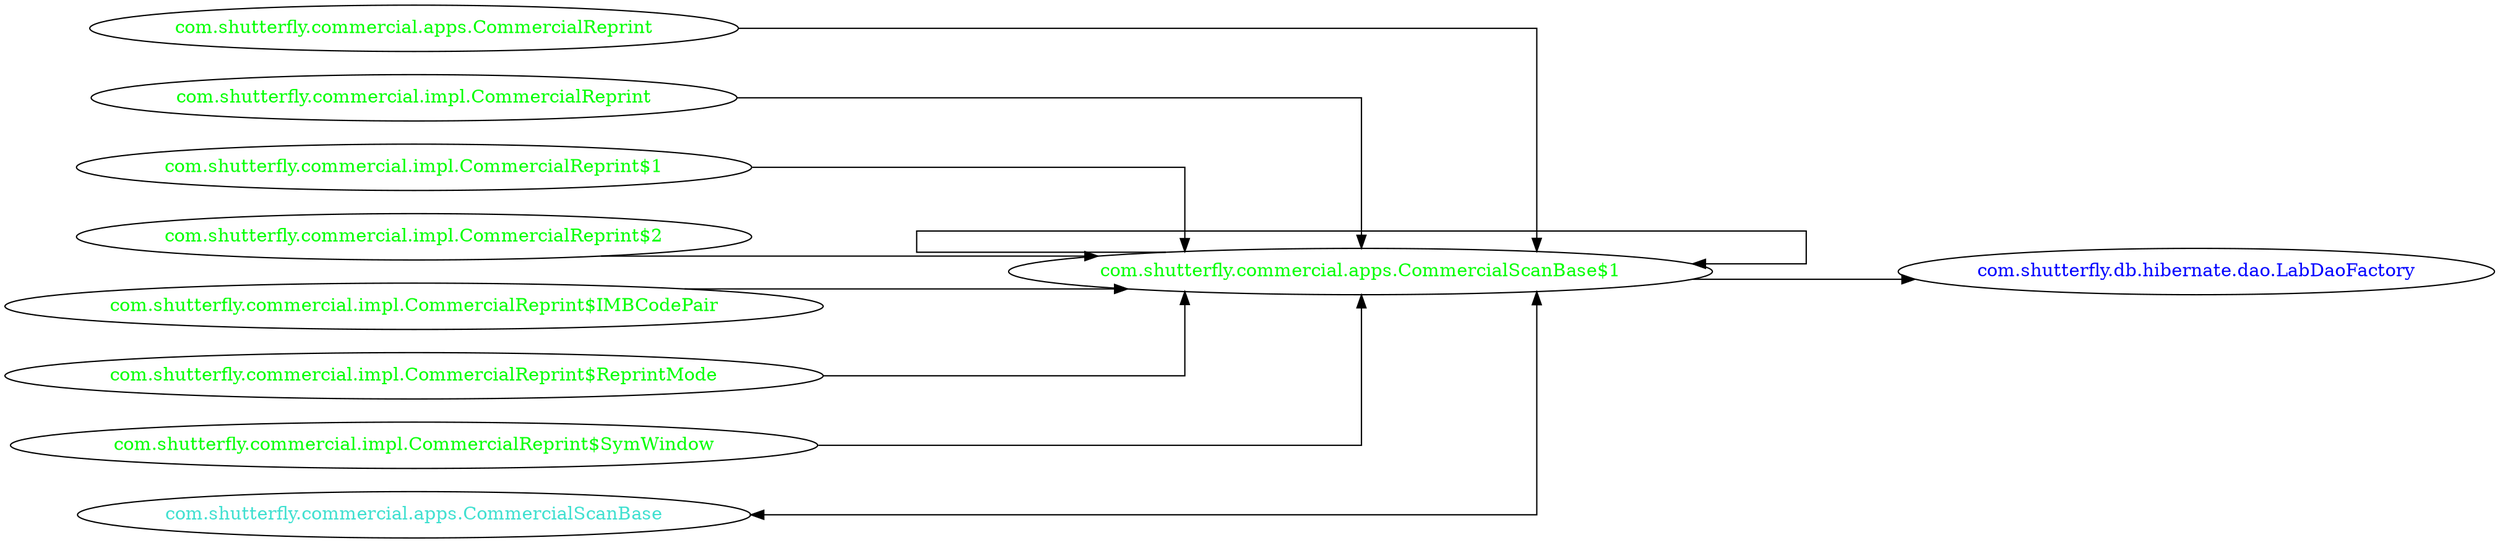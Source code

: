 digraph dependencyGraph {
 concentrate=true;
 ranksep="2.0";
 rankdir="LR"; 
 splines="ortho";
"com.shutterfly.commercial.apps.CommercialScanBase$1" [fontcolor="red"];
"com.shutterfly.db.hibernate.dao.LabDaoFactory" [ fontcolor="blue" ];
"com.shutterfly.commercial.apps.CommercialScanBase$1"->"com.shutterfly.db.hibernate.dao.LabDaoFactory";
"com.shutterfly.commercial.apps.CommercialReprint" [ fontcolor="green" ];
"com.shutterfly.commercial.apps.CommercialReprint"->"com.shutterfly.commercial.apps.CommercialScanBase$1";
"com.shutterfly.commercial.apps.CommercialScanBase$1" [ fontcolor="green" ];
"com.shutterfly.commercial.apps.CommercialScanBase$1"->"com.shutterfly.commercial.apps.CommercialScanBase$1";
"com.shutterfly.commercial.impl.CommercialReprint" [ fontcolor="green" ];
"com.shutterfly.commercial.impl.CommercialReprint"->"com.shutterfly.commercial.apps.CommercialScanBase$1";
"com.shutterfly.commercial.impl.CommercialReprint$1" [ fontcolor="green" ];
"com.shutterfly.commercial.impl.CommercialReprint$1"->"com.shutterfly.commercial.apps.CommercialScanBase$1";
"com.shutterfly.commercial.impl.CommercialReprint$2" [ fontcolor="green" ];
"com.shutterfly.commercial.impl.CommercialReprint$2"->"com.shutterfly.commercial.apps.CommercialScanBase$1";
"com.shutterfly.commercial.impl.CommercialReprint$IMBCodePair" [ fontcolor="green" ];
"com.shutterfly.commercial.impl.CommercialReprint$IMBCodePair"->"com.shutterfly.commercial.apps.CommercialScanBase$1";
"com.shutterfly.commercial.impl.CommercialReprint$ReprintMode" [ fontcolor="green" ];
"com.shutterfly.commercial.impl.CommercialReprint$ReprintMode"->"com.shutterfly.commercial.apps.CommercialScanBase$1";
"com.shutterfly.commercial.impl.CommercialReprint$SymWindow" [ fontcolor="green" ];
"com.shutterfly.commercial.impl.CommercialReprint$SymWindow"->"com.shutterfly.commercial.apps.CommercialScanBase$1";
"com.shutterfly.commercial.apps.CommercialScanBase" [ fontcolor="turquoise" ];
"com.shutterfly.commercial.apps.CommercialScanBase"->"com.shutterfly.commercial.apps.CommercialScanBase$1" [dir=both];
}